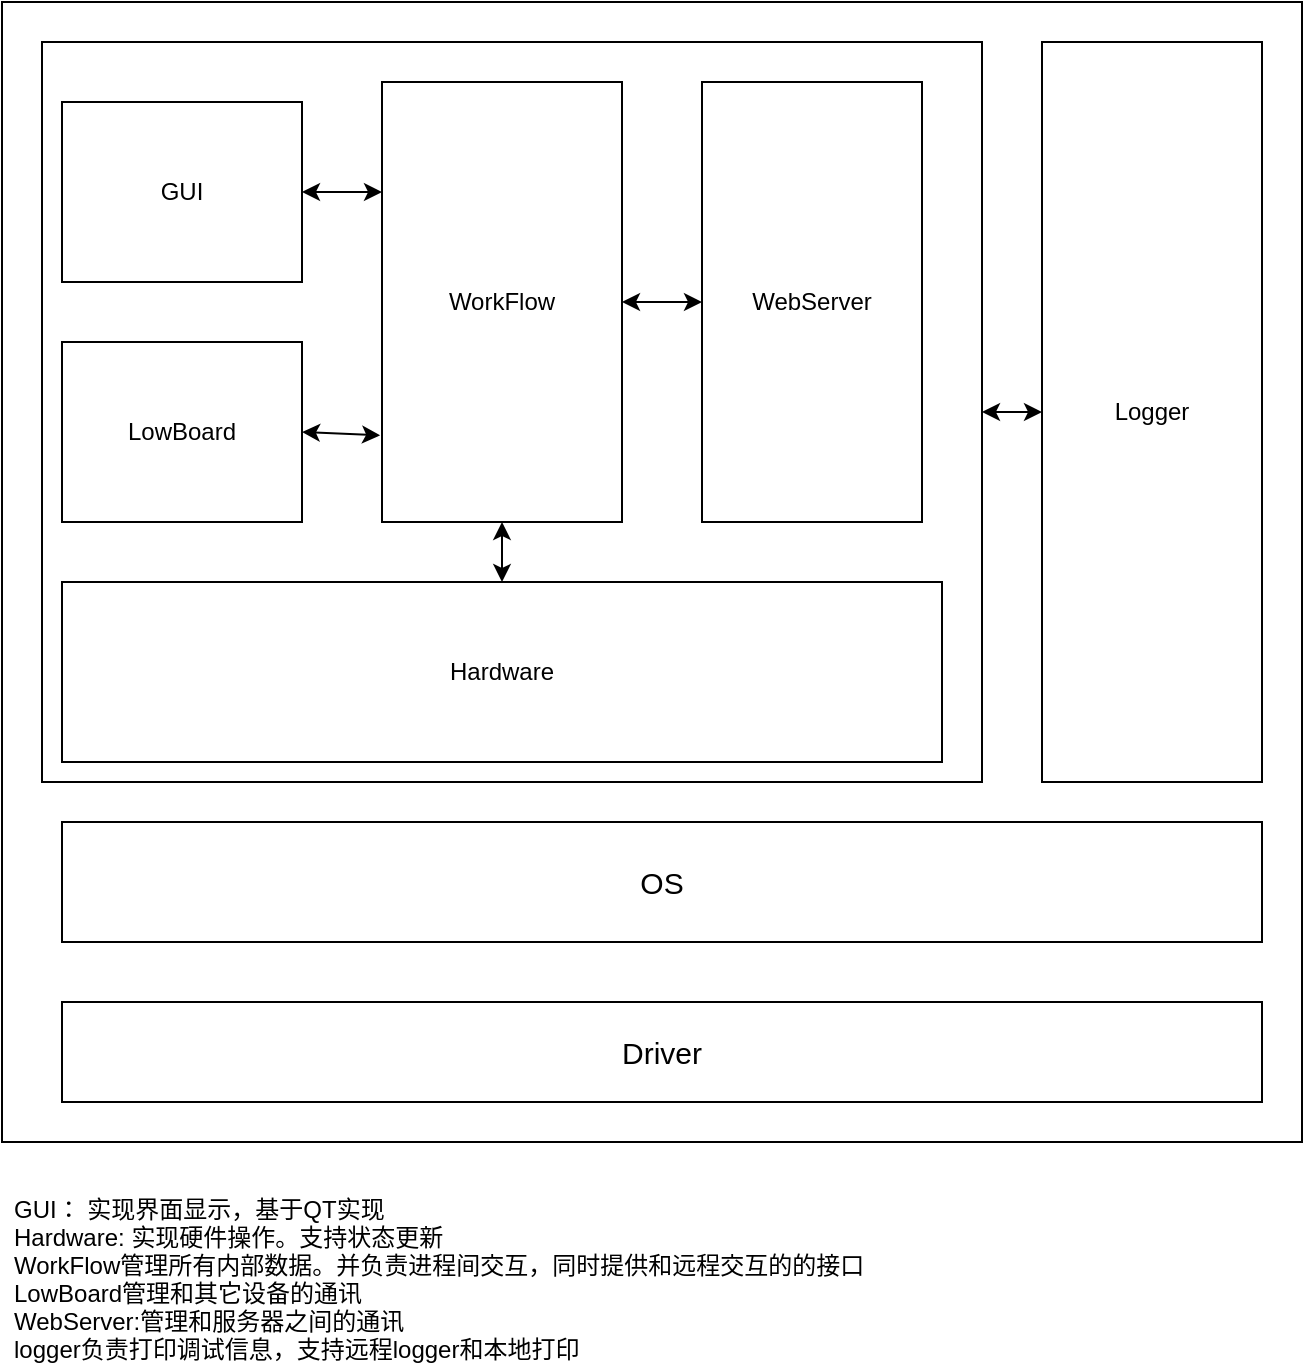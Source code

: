 <mxfile>
    <diagram id="WGOShRHBxKI9BXy2auR0" name="第 1 页">
        <mxGraphModel dx="747" dy="614" grid="1" gridSize="10" guides="1" tooltips="1" connect="1" arrows="1" fold="1" page="1" pageScale="1" pageWidth="827" pageHeight="1169" math="0" shadow="0">
            <root>
                <mxCell id="0"/>
                <mxCell id="1" parent="0"/>
                <mxCell id="21" value="" style="rounded=0;whiteSpace=wrap;html=1;" parent="1" vertex="1">
                    <mxGeometry x="50" y="80" width="650" height="570" as="geometry"/>
                </mxCell>
                <mxCell id="43" style="edgeStyle=none;html=1;exitX=1;exitY=0.5;exitDx=0;exitDy=0;entryX=0;entryY=0.5;entryDx=0;entryDy=0;startArrow=classic;startFill=1;" edge="1" parent="1" source="39" target="38">
                    <mxGeometry relative="1" as="geometry"/>
                </mxCell>
                <mxCell id="39" value="" style="rounded=0;whiteSpace=wrap;html=1;" vertex="1" parent="1">
                    <mxGeometry x="70" y="100" width="470" height="370" as="geometry"/>
                </mxCell>
                <mxCell id="3" value="Driver" style="rounded=0;whiteSpace=wrap;html=1;strokeWidth=1;fontSize=15;" parent="1" vertex="1">
                    <mxGeometry x="80" y="580" width="600" height="50" as="geometry"/>
                </mxCell>
                <mxCell id="5" value="OS" style="rounded=0;whiteSpace=wrap;html=1;fontSize=15;strokeWidth=1;fillColor=none;" parent="1" vertex="1">
                    <mxGeometry x="80" y="490" width="600" height="60" as="geometry"/>
                </mxCell>
                <mxCell id="42" style="edgeStyle=none;html=1;exitX=0.5;exitY=1;exitDx=0;exitDy=0;entryX=0.5;entryY=0;entryDx=0;entryDy=0;startArrow=classic;startFill=1;" edge="1" parent="1" source="8" target="36">
                    <mxGeometry relative="1" as="geometry"/>
                </mxCell>
                <mxCell id="8" value="WorkFlow" style="rounded=0;whiteSpace=wrap;html=1;" parent="1" vertex="1">
                    <mxGeometry x="240" y="120" width="120" height="220" as="geometry"/>
                </mxCell>
                <mxCell id="11" value="WebServer" style="rounded=0;whiteSpace=wrap;html=1;" parent="1" vertex="1">
                    <mxGeometry x="400" y="120" width="110" height="220" as="geometry"/>
                </mxCell>
                <mxCell id="25" value="" style="endArrow=classic;html=1;exitX=1;exitY=0.5;exitDx=0;exitDy=0;entryX=0;entryY=0.25;entryDx=0;entryDy=0;startArrow=classic;startFill=1;" parent="1" source="32" target="8" edge="1">
                    <mxGeometry width="50" height="50" relative="1" as="geometry">
                        <mxPoint x="220" y="190" as="sourcePoint"/>
                        <mxPoint x="370" y="90" as="targetPoint"/>
                    </mxGeometry>
                </mxCell>
                <mxCell id="29" value="" style="endArrow=classic;startArrow=classic;html=1;entryX=0;entryY=0.5;entryDx=0;entryDy=0;" parent="1" source="8" target="11" edge="1">
                    <mxGeometry width="50" height="50" relative="1" as="geometry">
                        <mxPoint x="447" y="260" as="sourcePoint"/>
                        <mxPoint x="497" y="210" as="targetPoint"/>
                    </mxGeometry>
                </mxCell>
                <mxCell id="32" value="GUI" style="rounded=0;whiteSpace=wrap;html=1;" parent="1" vertex="1">
                    <mxGeometry x="80" y="130" width="120" height="90" as="geometry"/>
                </mxCell>
                <mxCell id="35" value="GUI： 实现界面显示，基于QT实现&#10;Hardware: 实现硬件操作。支持状态更新&#10;WorkFlow管理所有内部数据。并负责进程间交互，同时提供和远程交互的的接口&#10;LowBoard管理和其它设备的通讯&#10;WebServer:管理和服务器之间的通讯&#10;logger负责打印调试信息，支持远程logger和本地打印&#10;&#10;" style="text;strokeColor=none;fillColor=none;align=left;verticalAlign=top;spacingLeft=4;spacingRight=4;overflow=hidden;rotatable=0;points=[[0,0.5],[1,0.5]];portConstraint=eastwest;" parent="1" vertex="1">
                    <mxGeometry x="50" y="670" width="440" height="90" as="geometry"/>
                </mxCell>
                <mxCell id="36" value="Hardware" style="rounded=0;whiteSpace=wrap;html=1;" vertex="1" parent="1">
                    <mxGeometry x="80" y="370" width="440" height="90" as="geometry"/>
                </mxCell>
                <mxCell id="41" style="edgeStyle=none;html=1;exitX=1;exitY=0.5;exitDx=0;exitDy=0;entryX=-0.008;entryY=0.803;entryDx=0;entryDy=0;entryPerimeter=0;startArrow=classic;startFill=1;" edge="1" parent="1" source="37" target="8">
                    <mxGeometry relative="1" as="geometry"/>
                </mxCell>
                <mxCell id="37" value="LowBoard" style="rounded=0;whiteSpace=wrap;html=1;" vertex="1" parent="1">
                    <mxGeometry x="80" y="250" width="120" height="90" as="geometry"/>
                </mxCell>
                <mxCell id="38" value="Logger" style="rounded=0;whiteSpace=wrap;html=1;" vertex="1" parent="1">
                    <mxGeometry x="570" y="100" width="110" height="370" as="geometry"/>
                </mxCell>
            </root>
        </mxGraphModel>
    </diagram>
</mxfile>